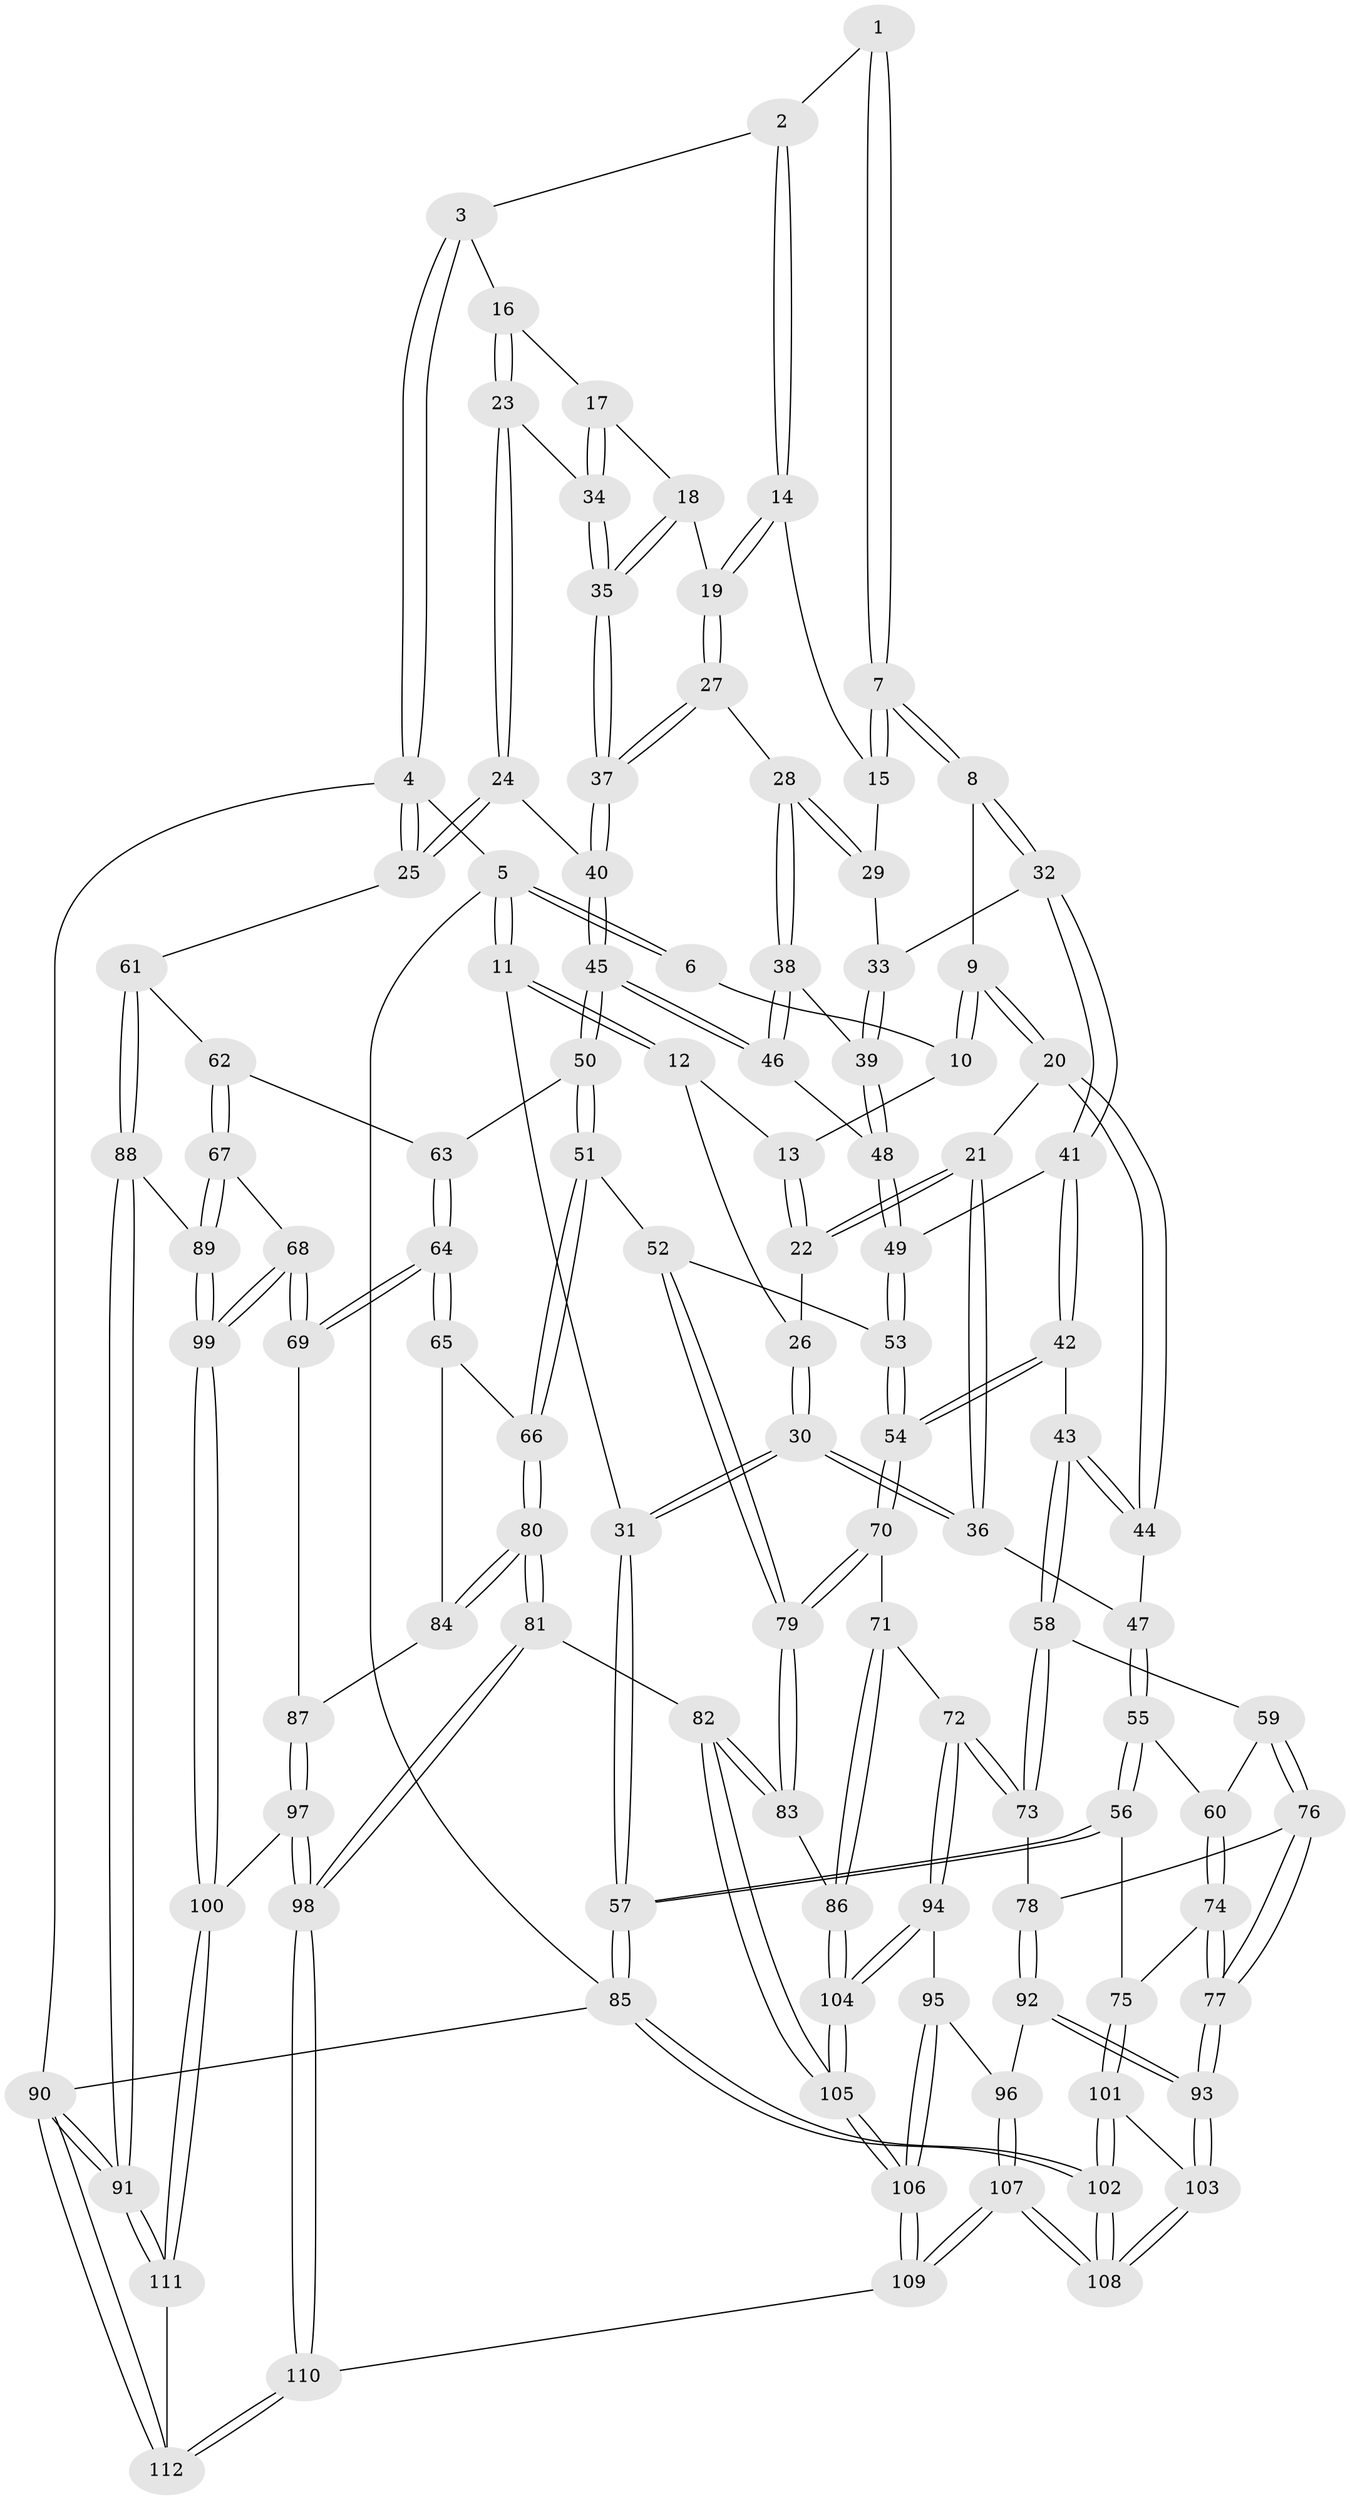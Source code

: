 // Generated by graph-tools (version 1.1) at 2025/27/03/09/25 03:27:03]
// undirected, 112 vertices, 277 edges
graph export_dot {
graph [start="1"]
  node [color=gray90,style=filled];
  1 [pos="+0.44334165359668365+0"];
  2 [pos="+0.5406037901045325+0"];
  3 [pos="+0.7508252370638399+0"];
  4 [pos="+1+0"];
  5 [pos="+0+0"];
  6 [pos="+0.24010579029392115+0"];
  7 [pos="+0.34597996263335445+0.17743470657839525"];
  8 [pos="+0.330604618665154+0.20705673014886217"];
  9 [pos="+0.31960658960043525+0.20891749709035964"];
  10 [pos="+0.21775251917556857+0.05806156018834728"];
  11 [pos="+0+0"];
  12 [pos="+0.04778648368069524+0.07687216199052269"];
  13 [pos="+0.17493648318165433+0.09657245198083536"];
  14 [pos="+0.5478540564151142+0.08759747802927553"];
  15 [pos="+0.5348955445443121+0.11362901167933152"];
  16 [pos="+0.7969015912638918+0"];
  17 [pos="+0.7486323602795009+0.14839090213195624"];
  18 [pos="+0.7464147175670887+0.1509398619164968"];
  19 [pos="+0.6846842875684437+0.20622830278082754"];
  20 [pos="+0.2580571050821105+0.2457207077434788"];
  21 [pos="+0.2074505674606374+0.2358597024923484"];
  22 [pos="+0.1608354235879868+0.19171851460822562"];
  23 [pos="+1+0.1828081419530611"];
  24 [pos="+1+0.2160110608250972"];
  25 [pos="+1+0.2318927858499785"];
  26 [pos="+0.09975391082111+0.17366513521322133"];
  27 [pos="+0.6750488816624092+0.23336267221467336"];
  28 [pos="+0.6540864386601152+0.2548401730653003"];
  29 [pos="+0.5223079704276163+0.18806962021296128"];
  30 [pos="+0+0.3805351569438199"];
  31 [pos="+0+0.40059893103245636"];
  32 [pos="+0.4100597397806103+0.26295922961360074"];
  33 [pos="+0.4678647458977154+0.25347366168310503"];
  34 [pos="+0.8734914041786582+0.236238143260842"];
  35 [pos="+0.8217911102461507+0.32594592749519896"];
  36 [pos="+0.013825895196682458+0.36754198392088483"];
  37 [pos="+0.818281226090352+0.3349482422331381"];
  38 [pos="+0.6524005714803853+0.25835226404471423"];
  39 [pos="+0.5972954659746367+0.3366927958658188"];
  40 [pos="+0.8268270821171521+0.41398342603768473"];
  41 [pos="+0.4159890327857324+0.3789707588007887"];
  42 [pos="+0.3446569605610947+0.47481695151576936"];
  43 [pos="+0.3277045970646975+0.47779275324345494"];
  44 [pos="+0.24405709241454568+0.41616125274703725"];
  45 [pos="+0.8219458915138519+0.43296145953153803"];
  46 [pos="+0.7775699724555417+0.4095098664160734"];
  47 [pos="+0.2163998913593455+0.42200001037304796"];
  48 [pos="+0.597109142501081+0.348313352385741"];
  49 [pos="+0.5700874092720363+0.412804820966738"];
  50 [pos="+0.8238256503464076+0.44858888265037705"];
  51 [pos="+0.717644444622466+0.5360016190775745"];
  52 [pos="+0.6998445462673516+0.5383900594567285"];
  53 [pos="+0.5790928993681174+0.4729004805138631"];
  54 [pos="+0.47979172362407385+0.5557381323711137"];
  55 [pos="+0.16205023937496832+0.5052863170781576"];
  56 [pos="+0+0.5388634763265625"];
  57 [pos="+0+0.4743372897524889"];
  58 [pos="+0.30994238815038294+0.5194285230344323"];
  59 [pos="+0.2507375156557063+0.5776192833392652"];
  60 [pos="+0.18988230845891912+0.5802958500582552"];
  61 [pos="+1+0.45336864238322805"];
  62 [pos="+0.8742749896132993+0.4791202011735562"];
  63 [pos="+0.8739865048488556+0.47906601912399704"];
  64 [pos="+0.8723001184824444+0.6539155832316894"];
  65 [pos="+0.8035243000145601+0.6275625197207381"];
  66 [pos="+0.7502518410135295+0.5969834732757151"];
  67 [pos="+0.9991920177173093+0.658952954254353"];
  68 [pos="+0.926150896834296+0.6786028297082811"];
  69 [pos="+0.8759227611794556+0.6604697660772203"];
  70 [pos="+0.48191781417629953+0.5910940031076853"];
  71 [pos="+0.4767814357842192+0.6044726572713712"];
  72 [pos="+0.4172865226426577+0.671705715983162"];
  73 [pos="+0.35633205687305053+0.6534766666417212"];
  74 [pos="+0.11058376890883051+0.6427514519610988"];
  75 [pos="+0.1058983353056171+0.6430854473191613"];
  76 [pos="+0.25812700820337436+0.6377087191729537"];
  77 [pos="+0.1910547651242876+0.6890404489007708"];
  78 [pos="+0.3022208328480442+0.6784635636651296"];
  79 [pos="+0.6314055583245171+0.6493547697425505"];
  80 [pos="+0.7504320997364066+0.7030424934393135"];
  81 [pos="+0.7025403012059945+0.7958277411905438"];
  82 [pos="+0.6705131058274577+0.7856173377569219"];
  83 [pos="+0.6328699201111752+0.7455763213206666"];
  84 [pos="+0.7918399156952498+0.689926275972627"];
  85 [pos="+0+1"];
  86 [pos="+0.5604444976546182+0.7414839305964362"];
  87 [pos="+0.8518381020955132+0.683944651586429"];
  88 [pos="+1+0.6524833796203372"];
  89 [pos="+1+0.6669275715711188"];
  90 [pos="+1+1"];
  91 [pos="+1+1"];
  92 [pos="+0.276857824582511+0.7658699849681069"];
  93 [pos="+0.23507012459807516+0.7743786536438757"];
  94 [pos="+0.4232777604924375+0.7462022327090511"];
  95 [pos="+0.32463364749521556+0.7792371747925325"];
  96 [pos="+0.30411069614898206+0.7781423985569877"];
  97 [pos="+0.8021920889027441+0.8327986622378014"];
  98 [pos="+0.7474057514521472+0.8362209682853046"];
  99 [pos="+0.8964909548580152+0.8387634855900697"];
  100 [pos="+0.8898776211631022+0.8521634685362075"];
  101 [pos="+0.08720343944846337+0.7170129839565752"];
  102 [pos="+0+1"];
  103 [pos="+0.21775725750400485+0.7928917267697746"];
  104 [pos="+0.46233957163043743+0.7834982014512987"];
  105 [pos="+0.4662401140110756+0.976840073042865"];
  106 [pos="+0.46038470954183225+0.9934032459319057"];
  107 [pos="+0.3366765953067661+1"];
  108 [pos="+0+1"];
  109 [pos="+0.42653701629093466+1"];
  110 [pos="+0.6661398792367138+1"];
  111 [pos="+0.9043958861761403+0.8684002417721202"];
  112 [pos="+0.7701289795923736+1"];
  1 -- 2;
  1 -- 7;
  1 -- 7;
  2 -- 3;
  2 -- 14;
  2 -- 14;
  3 -- 4;
  3 -- 4;
  3 -- 16;
  4 -- 5;
  4 -- 25;
  4 -- 25;
  4 -- 90;
  5 -- 6;
  5 -- 6;
  5 -- 11;
  5 -- 11;
  5 -- 85;
  6 -- 10;
  7 -- 8;
  7 -- 8;
  7 -- 15;
  7 -- 15;
  8 -- 9;
  8 -- 32;
  8 -- 32;
  9 -- 10;
  9 -- 10;
  9 -- 20;
  9 -- 20;
  10 -- 13;
  11 -- 12;
  11 -- 12;
  11 -- 31;
  12 -- 13;
  12 -- 26;
  13 -- 22;
  13 -- 22;
  14 -- 15;
  14 -- 19;
  14 -- 19;
  15 -- 29;
  16 -- 17;
  16 -- 23;
  16 -- 23;
  17 -- 18;
  17 -- 34;
  17 -- 34;
  18 -- 19;
  18 -- 35;
  18 -- 35;
  19 -- 27;
  19 -- 27;
  20 -- 21;
  20 -- 44;
  20 -- 44;
  21 -- 22;
  21 -- 22;
  21 -- 36;
  21 -- 36;
  22 -- 26;
  23 -- 24;
  23 -- 24;
  23 -- 34;
  24 -- 25;
  24 -- 25;
  24 -- 40;
  25 -- 61;
  26 -- 30;
  26 -- 30;
  27 -- 28;
  27 -- 37;
  27 -- 37;
  28 -- 29;
  28 -- 29;
  28 -- 38;
  28 -- 38;
  29 -- 33;
  30 -- 31;
  30 -- 31;
  30 -- 36;
  30 -- 36;
  31 -- 57;
  31 -- 57;
  32 -- 33;
  32 -- 41;
  32 -- 41;
  33 -- 39;
  33 -- 39;
  34 -- 35;
  34 -- 35;
  35 -- 37;
  35 -- 37;
  36 -- 47;
  37 -- 40;
  37 -- 40;
  38 -- 39;
  38 -- 46;
  38 -- 46;
  39 -- 48;
  39 -- 48;
  40 -- 45;
  40 -- 45;
  41 -- 42;
  41 -- 42;
  41 -- 49;
  42 -- 43;
  42 -- 54;
  42 -- 54;
  43 -- 44;
  43 -- 44;
  43 -- 58;
  43 -- 58;
  44 -- 47;
  45 -- 46;
  45 -- 46;
  45 -- 50;
  45 -- 50;
  46 -- 48;
  47 -- 55;
  47 -- 55;
  48 -- 49;
  48 -- 49;
  49 -- 53;
  49 -- 53;
  50 -- 51;
  50 -- 51;
  50 -- 63;
  51 -- 52;
  51 -- 66;
  51 -- 66;
  52 -- 53;
  52 -- 79;
  52 -- 79;
  53 -- 54;
  53 -- 54;
  54 -- 70;
  54 -- 70;
  55 -- 56;
  55 -- 56;
  55 -- 60;
  56 -- 57;
  56 -- 57;
  56 -- 75;
  57 -- 85;
  57 -- 85;
  58 -- 59;
  58 -- 73;
  58 -- 73;
  59 -- 60;
  59 -- 76;
  59 -- 76;
  60 -- 74;
  60 -- 74;
  61 -- 62;
  61 -- 88;
  61 -- 88;
  62 -- 63;
  62 -- 67;
  62 -- 67;
  63 -- 64;
  63 -- 64;
  64 -- 65;
  64 -- 65;
  64 -- 69;
  64 -- 69;
  65 -- 66;
  65 -- 84;
  66 -- 80;
  66 -- 80;
  67 -- 68;
  67 -- 89;
  67 -- 89;
  68 -- 69;
  68 -- 69;
  68 -- 99;
  68 -- 99;
  69 -- 87;
  70 -- 71;
  70 -- 79;
  70 -- 79;
  71 -- 72;
  71 -- 86;
  71 -- 86;
  72 -- 73;
  72 -- 73;
  72 -- 94;
  72 -- 94;
  73 -- 78;
  74 -- 75;
  74 -- 77;
  74 -- 77;
  75 -- 101;
  75 -- 101;
  76 -- 77;
  76 -- 77;
  76 -- 78;
  77 -- 93;
  77 -- 93;
  78 -- 92;
  78 -- 92;
  79 -- 83;
  79 -- 83;
  80 -- 81;
  80 -- 81;
  80 -- 84;
  80 -- 84;
  81 -- 82;
  81 -- 98;
  81 -- 98;
  82 -- 83;
  82 -- 83;
  82 -- 105;
  82 -- 105;
  83 -- 86;
  84 -- 87;
  85 -- 102;
  85 -- 102;
  85 -- 90;
  86 -- 104;
  86 -- 104;
  87 -- 97;
  87 -- 97;
  88 -- 89;
  88 -- 91;
  88 -- 91;
  89 -- 99;
  89 -- 99;
  90 -- 91;
  90 -- 91;
  90 -- 112;
  90 -- 112;
  91 -- 111;
  91 -- 111;
  92 -- 93;
  92 -- 93;
  92 -- 96;
  93 -- 103;
  93 -- 103;
  94 -- 95;
  94 -- 104;
  94 -- 104;
  95 -- 96;
  95 -- 106;
  95 -- 106;
  96 -- 107;
  96 -- 107;
  97 -- 98;
  97 -- 98;
  97 -- 100;
  98 -- 110;
  98 -- 110;
  99 -- 100;
  99 -- 100;
  100 -- 111;
  100 -- 111;
  101 -- 102;
  101 -- 102;
  101 -- 103;
  102 -- 108;
  102 -- 108;
  103 -- 108;
  103 -- 108;
  104 -- 105;
  104 -- 105;
  105 -- 106;
  105 -- 106;
  106 -- 109;
  106 -- 109;
  107 -- 108;
  107 -- 108;
  107 -- 109;
  107 -- 109;
  109 -- 110;
  110 -- 112;
  110 -- 112;
  111 -- 112;
}
